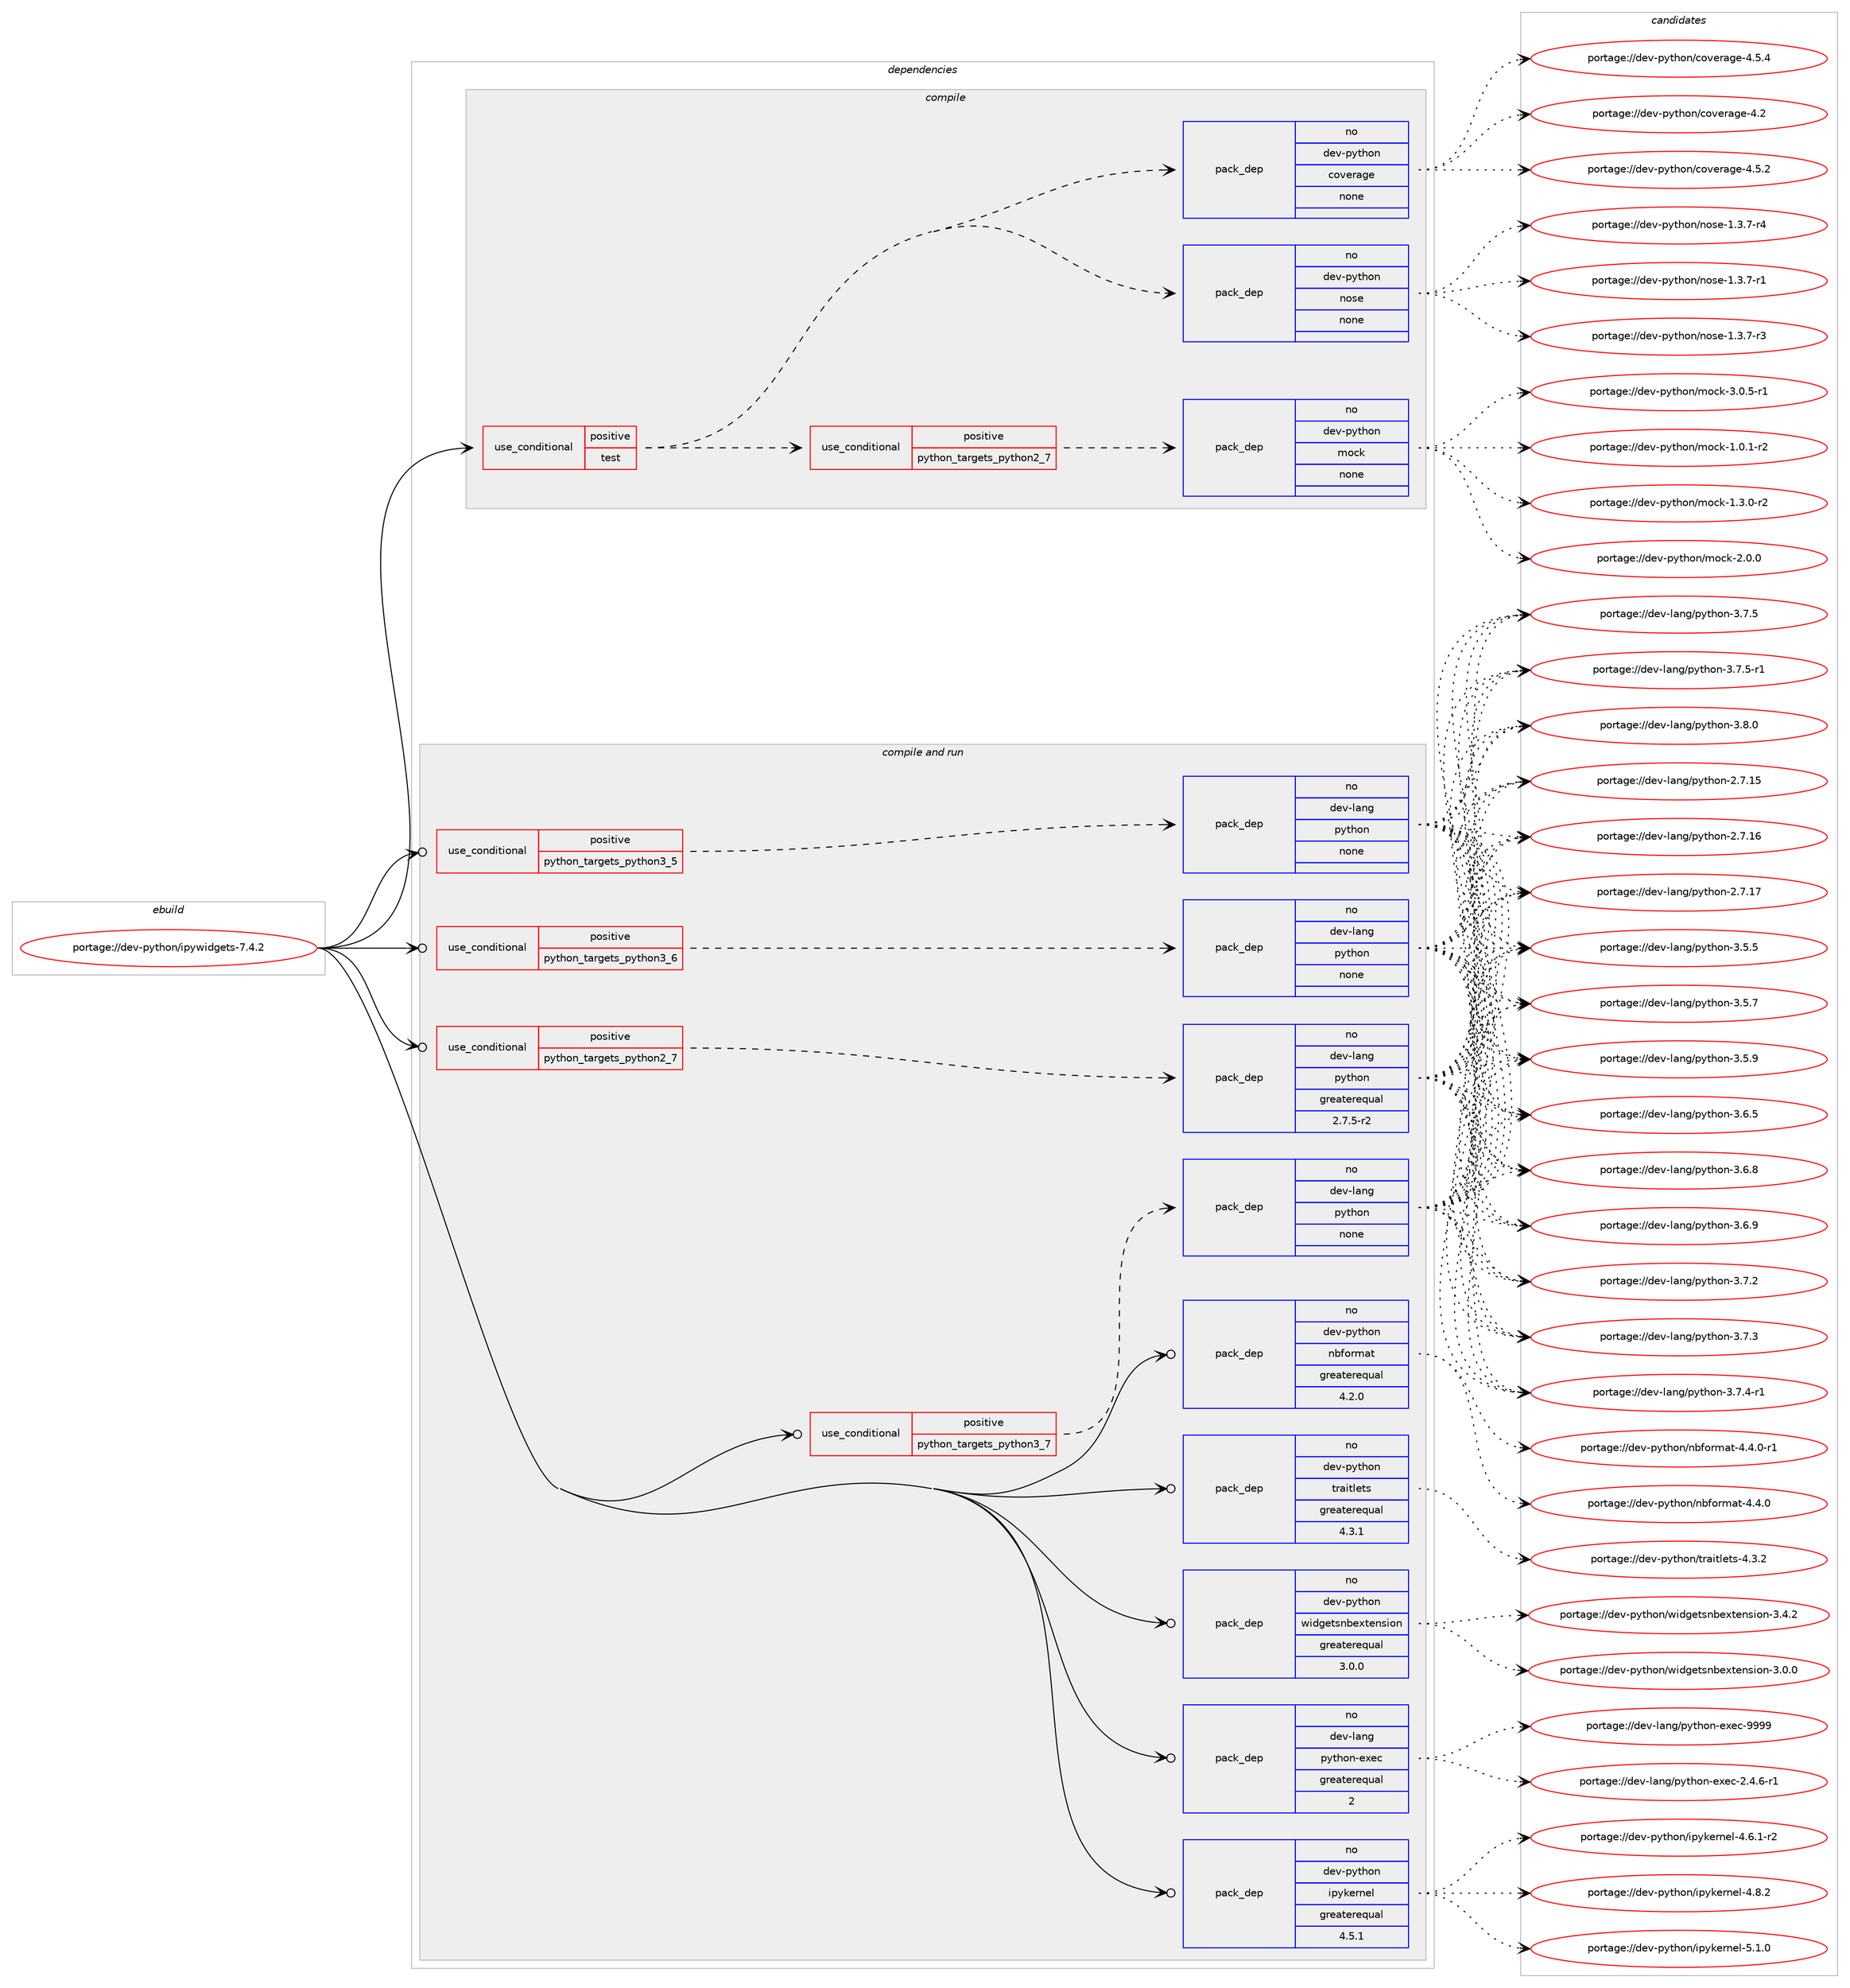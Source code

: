 digraph prolog {

# *************
# Graph options
# *************

newrank=true;
concentrate=true;
compound=true;
graph [rankdir=LR,fontname=Helvetica,fontsize=10,ranksep=1.5];#, ranksep=2.5, nodesep=0.2];
edge  [arrowhead=vee];
node  [fontname=Helvetica,fontsize=10];

# **********
# The ebuild
# **********

subgraph cluster_leftcol {
color=gray;
rank=same;
label=<<i>ebuild</i>>;
id [label="portage://dev-python/ipywidgets-7.4.2", color=red, width=4, href="../dev-python/ipywidgets-7.4.2.svg"];
}

# ****************
# The dependencies
# ****************

subgraph cluster_midcol {
color=gray;
label=<<i>dependencies</i>>;
subgraph cluster_compile {
fillcolor="#eeeeee";
style=filled;
label=<<i>compile</i>>;
subgraph cond30304 {
dependency144870 [label=<<TABLE BORDER="0" CELLBORDER="1" CELLSPACING="0" CELLPADDING="4"><TR><TD ROWSPAN="3" CELLPADDING="10">use_conditional</TD></TR><TR><TD>positive</TD></TR><TR><TD>test</TD></TR></TABLE>>, shape=none, color=red];
subgraph cond30305 {
dependency144871 [label=<<TABLE BORDER="0" CELLBORDER="1" CELLSPACING="0" CELLPADDING="4"><TR><TD ROWSPAN="3" CELLPADDING="10">use_conditional</TD></TR><TR><TD>positive</TD></TR><TR><TD>python_targets_python2_7</TD></TR></TABLE>>, shape=none, color=red];
subgraph pack111246 {
dependency144872 [label=<<TABLE BORDER="0" CELLBORDER="1" CELLSPACING="0" CELLPADDING="4" WIDTH="220"><TR><TD ROWSPAN="6" CELLPADDING="30">pack_dep</TD></TR><TR><TD WIDTH="110">no</TD></TR><TR><TD>dev-python</TD></TR><TR><TD>mock</TD></TR><TR><TD>none</TD></TR><TR><TD></TD></TR></TABLE>>, shape=none, color=blue];
}
dependency144871:e -> dependency144872:w [weight=20,style="dashed",arrowhead="vee"];
}
dependency144870:e -> dependency144871:w [weight=20,style="dashed",arrowhead="vee"];
subgraph pack111247 {
dependency144873 [label=<<TABLE BORDER="0" CELLBORDER="1" CELLSPACING="0" CELLPADDING="4" WIDTH="220"><TR><TD ROWSPAN="6" CELLPADDING="30">pack_dep</TD></TR><TR><TD WIDTH="110">no</TD></TR><TR><TD>dev-python</TD></TR><TR><TD>nose</TD></TR><TR><TD>none</TD></TR><TR><TD></TD></TR></TABLE>>, shape=none, color=blue];
}
dependency144870:e -> dependency144873:w [weight=20,style="dashed",arrowhead="vee"];
subgraph pack111248 {
dependency144874 [label=<<TABLE BORDER="0" CELLBORDER="1" CELLSPACING="0" CELLPADDING="4" WIDTH="220"><TR><TD ROWSPAN="6" CELLPADDING="30">pack_dep</TD></TR><TR><TD WIDTH="110">no</TD></TR><TR><TD>dev-python</TD></TR><TR><TD>coverage</TD></TR><TR><TD>none</TD></TR><TR><TD></TD></TR></TABLE>>, shape=none, color=blue];
}
dependency144870:e -> dependency144874:w [weight=20,style="dashed",arrowhead="vee"];
}
id:e -> dependency144870:w [weight=20,style="solid",arrowhead="vee"];
}
subgraph cluster_compileandrun {
fillcolor="#eeeeee";
style=filled;
label=<<i>compile and run</i>>;
subgraph cond30306 {
dependency144875 [label=<<TABLE BORDER="0" CELLBORDER="1" CELLSPACING="0" CELLPADDING="4"><TR><TD ROWSPAN="3" CELLPADDING="10">use_conditional</TD></TR><TR><TD>positive</TD></TR><TR><TD>python_targets_python2_7</TD></TR></TABLE>>, shape=none, color=red];
subgraph pack111249 {
dependency144876 [label=<<TABLE BORDER="0" CELLBORDER="1" CELLSPACING="0" CELLPADDING="4" WIDTH="220"><TR><TD ROWSPAN="6" CELLPADDING="30">pack_dep</TD></TR><TR><TD WIDTH="110">no</TD></TR><TR><TD>dev-lang</TD></TR><TR><TD>python</TD></TR><TR><TD>greaterequal</TD></TR><TR><TD>2.7.5-r2</TD></TR></TABLE>>, shape=none, color=blue];
}
dependency144875:e -> dependency144876:w [weight=20,style="dashed",arrowhead="vee"];
}
id:e -> dependency144875:w [weight=20,style="solid",arrowhead="odotvee"];
subgraph cond30307 {
dependency144877 [label=<<TABLE BORDER="0" CELLBORDER="1" CELLSPACING="0" CELLPADDING="4"><TR><TD ROWSPAN="3" CELLPADDING="10">use_conditional</TD></TR><TR><TD>positive</TD></TR><TR><TD>python_targets_python3_5</TD></TR></TABLE>>, shape=none, color=red];
subgraph pack111250 {
dependency144878 [label=<<TABLE BORDER="0" CELLBORDER="1" CELLSPACING="0" CELLPADDING="4" WIDTH="220"><TR><TD ROWSPAN="6" CELLPADDING="30">pack_dep</TD></TR><TR><TD WIDTH="110">no</TD></TR><TR><TD>dev-lang</TD></TR><TR><TD>python</TD></TR><TR><TD>none</TD></TR><TR><TD></TD></TR></TABLE>>, shape=none, color=blue];
}
dependency144877:e -> dependency144878:w [weight=20,style="dashed",arrowhead="vee"];
}
id:e -> dependency144877:w [weight=20,style="solid",arrowhead="odotvee"];
subgraph cond30308 {
dependency144879 [label=<<TABLE BORDER="0" CELLBORDER="1" CELLSPACING="0" CELLPADDING="4"><TR><TD ROWSPAN="3" CELLPADDING="10">use_conditional</TD></TR><TR><TD>positive</TD></TR><TR><TD>python_targets_python3_6</TD></TR></TABLE>>, shape=none, color=red];
subgraph pack111251 {
dependency144880 [label=<<TABLE BORDER="0" CELLBORDER="1" CELLSPACING="0" CELLPADDING="4" WIDTH="220"><TR><TD ROWSPAN="6" CELLPADDING="30">pack_dep</TD></TR><TR><TD WIDTH="110">no</TD></TR><TR><TD>dev-lang</TD></TR><TR><TD>python</TD></TR><TR><TD>none</TD></TR><TR><TD></TD></TR></TABLE>>, shape=none, color=blue];
}
dependency144879:e -> dependency144880:w [weight=20,style="dashed",arrowhead="vee"];
}
id:e -> dependency144879:w [weight=20,style="solid",arrowhead="odotvee"];
subgraph cond30309 {
dependency144881 [label=<<TABLE BORDER="0" CELLBORDER="1" CELLSPACING="0" CELLPADDING="4"><TR><TD ROWSPAN="3" CELLPADDING="10">use_conditional</TD></TR><TR><TD>positive</TD></TR><TR><TD>python_targets_python3_7</TD></TR></TABLE>>, shape=none, color=red];
subgraph pack111252 {
dependency144882 [label=<<TABLE BORDER="0" CELLBORDER="1" CELLSPACING="0" CELLPADDING="4" WIDTH="220"><TR><TD ROWSPAN="6" CELLPADDING="30">pack_dep</TD></TR><TR><TD WIDTH="110">no</TD></TR><TR><TD>dev-lang</TD></TR><TR><TD>python</TD></TR><TR><TD>none</TD></TR><TR><TD></TD></TR></TABLE>>, shape=none, color=blue];
}
dependency144881:e -> dependency144882:w [weight=20,style="dashed",arrowhead="vee"];
}
id:e -> dependency144881:w [weight=20,style="solid",arrowhead="odotvee"];
subgraph pack111253 {
dependency144883 [label=<<TABLE BORDER="0" CELLBORDER="1" CELLSPACING="0" CELLPADDING="4" WIDTH="220"><TR><TD ROWSPAN="6" CELLPADDING="30">pack_dep</TD></TR><TR><TD WIDTH="110">no</TD></TR><TR><TD>dev-lang</TD></TR><TR><TD>python-exec</TD></TR><TR><TD>greaterequal</TD></TR><TR><TD>2</TD></TR></TABLE>>, shape=none, color=blue];
}
id:e -> dependency144883:w [weight=20,style="solid",arrowhead="odotvee"];
subgraph pack111254 {
dependency144884 [label=<<TABLE BORDER="0" CELLBORDER="1" CELLSPACING="0" CELLPADDING="4" WIDTH="220"><TR><TD ROWSPAN="6" CELLPADDING="30">pack_dep</TD></TR><TR><TD WIDTH="110">no</TD></TR><TR><TD>dev-python</TD></TR><TR><TD>ipykernel</TD></TR><TR><TD>greaterequal</TD></TR><TR><TD>4.5.1</TD></TR></TABLE>>, shape=none, color=blue];
}
id:e -> dependency144884:w [weight=20,style="solid",arrowhead="odotvee"];
subgraph pack111255 {
dependency144885 [label=<<TABLE BORDER="0" CELLBORDER="1" CELLSPACING="0" CELLPADDING="4" WIDTH="220"><TR><TD ROWSPAN="6" CELLPADDING="30">pack_dep</TD></TR><TR><TD WIDTH="110">no</TD></TR><TR><TD>dev-python</TD></TR><TR><TD>nbformat</TD></TR><TR><TD>greaterequal</TD></TR><TR><TD>4.2.0</TD></TR></TABLE>>, shape=none, color=blue];
}
id:e -> dependency144885:w [weight=20,style="solid",arrowhead="odotvee"];
subgraph pack111256 {
dependency144886 [label=<<TABLE BORDER="0" CELLBORDER="1" CELLSPACING="0" CELLPADDING="4" WIDTH="220"><TR><TD ROWSPAN="6" CELLPADDING="30">pack_dep</TD></TR><TR><TD WIDTH="110">no</TD></TR><TR><TD>dev-python</TD></TR><TR><TD>traitlets</TD></TR><TR><TD>greaterequal</TD></TR><TR><TD>4.3.1</TD></TR></TABLE>>, shape=none, color=blue];
}
id:e -> dependency144886:w [weight=20,style="solid",arrowhead="odotvee"];
subgraph pack111257 {
dependency144887 [label=<<TABLE BORDER="0" CELLBORDER="1" CELLSPACING="0" CELLPADDING="4" WIDTH="220"><TR><TD ROWSPAN="6" CELLPADDING="30">pack_dep</TD></TR><TR><TD WIDTH="110">no</TD></TR><TR><TD>dev-python</TD></TR><TR><TD>widgetsnbextension</TD></TR><TR><TD>greaterequal</TD></TR><TR><TD>3.0.0</TD></TR></TABLE>>, shape=none, color=blue];
}
id:e -> dependency144887:w [weight=20,style="solid",arrowhead="odotvee"];
}
subgraph cluster_run {
fillcolor="#eeeeee";
style=filled;
label=<<i>run</i>>;
}
}

# **************
# The candidates
# **************

subgraph cluster_choices {
rank=same;
color=gray;
label=<<i>candidates</i>>;

subgraph choice111246 {
color=black;
nodesep=1;
choiceportage1001011184511212111610411111047109111991074549464846494511450 [label="portage://dev-python/mock-1.0.1-r2", color=red, width=4,href="../dev-python/mock-1.0.1-r2.svg"];
choiceportage1001011184511212111610411111047109111991074549465146484511450 [label="portage://dev-python/mock-1.3.0-r2", color=red, width=4,href="../dev-python/mock-1.3.0-r2.svg"];
choiceportage100101118451121211161041111104710911199107455046484648 [label="portage://dev-python/mock-2.0.0", color=red, width=4,href="../dev-python/mock-2.0.0.svg"];
choiceportage1001011184511212111610411111047109111991074551464846534511449 [label="portage://dev-python/mock-3.0.5-r1", color=red, width=4,href="../dev-python/mock-3.0.5-r1.svg"];
dependency144872:e -> choiceportage1001011184511212111610411111047109111991074549464846494511450:w [style=dotted,weight="100"];
dependency144872:e -> choiceportage1001011184511212111610411111047109111991074549465146484511450:w [style=dotted,weight="100"];
dependency144872:e -> choiceportage100101118451121211161041111104710911199107455046484648:w [style=dotted,weight="100"];
dependency144872:e -> choiceportage1001011184511212111610411111047109111991074551464846534511449:w [style=dotted,weight="100"];
}
subgraph choice111247 {
color=black;
nodesep=1;
choiceportage10010111845112121116104111110471101111151014549465146554511449 [label="portage://dev-python/nose-1.3.7-r1", color=red, width=4,href="../dev-python/nose-1.3.7-r1.svg"];
choiceportage10010111845112121116104111110471101111151014549465146554511451 [label="portage://dev-python/nose-1.3.7-r3", color=red, width=4,href="../dev-python/nose-1.3.7-r3.svg"];
choiceportage10010111845112121116104111110471101111151014549465146554511452 [label="portage://dev-python/nose-1.3.7-r4", color=red, width=4,href="../dev-python/nose-1.3.7-r4.svg"];
dependency144873:e -> choiceportage10010111845112121116104111110471101111151014549465146554511449:w [style=dotted,weight="100"];
dependency144873:e -> choiceportage10010111845112121116104111110471101111151014549465146554511451:w [style=dotted,weight="100"];
dependency144873:e -> choiceportage10010111845112121116104111110471101111151014549465146554511452:w [style=dotted,weight="100"];
}
subgraph choice111248 {
color=black;
nodesep=1;
choiceportage1001011184511212111610411111047991111181011149710310145524650 [label="portage://dev-python/coverage-4.2", color=red, width=4,href="../dev-python/coverage-4.2.svg"];
choiceportage10010111845112121116104111110479911111810111497103101455246534650 [label="portage://dev-python/coverage-4.5.2", color=red, width=4,href="../dev-python/coverage-4.5.2.svg"];
choiceportage10010111845112121116104111110479911111810111497103101455246534652 [label="portage://dev-python/coverage-4.5.4", color=red, width=4,href="../dev-python/coverage-4.5.4.svg"];
dependency144874:e -> choiceportage1001011184511212111610411111047991111181011149710310145524650:w [style=dotted,weight="100"];
dependency144874:e -> choiceportage10010111845112121116104111110479911111810111497103101455246534650:w [style=dotted,weight="100"];
dependency144874:e -> choiceportage10010111845112121116104111110479911111810111497103101455246534652:w [style=dotted,weight="100"];
}
subgraph choice111249 {
color=black;
nodesep=1;
choiceportage10010111845108971101034711212111610411111045504655464953 [label="portage://dev-lang/python-2.7.15", color=red, width=4,href="../dev-lang/python-2.7.15.svg"];
choiceportage10010111845108971101034711212111610411111045504655464954 [label="portage://dev-lang/python-2.7.16", color=red, width=4,href="../dev-lang/python-2.7.16.svg"];
choiceportage10010111845108971101034711212111610411111045504655464955 [label="portage://dev-lang/python-2.7.17", color=red, width=4,href="../dev-lang/python-2.7.17.svg"];
choiceportage100101118451089711010347112121116104111110455146534653 [label="portage://dev-lang/python-3.5.5", color=red, width=4,href="../dev-lang/python-3.5.5.svg"];
choiceportage100101118451089711010347112121116104111110455146534655 [label="portage://dev-lang/python-3.5.7", color=red, width=4,href="../dev-lang/python-3.5.7.svg"];
choiceportage100101118451089711010347112121116104111110455146534657 [label="portage://dev-lang/python-3.5.9", color=red, width=4,href="../dev-lang/python-3.5.9.svg"];
choiceportage100101118451089711010347112121116104111110455146544653 [label="portage://dev-lang/python-3.6.5", color=red, width=4,href="../dev-lang/python-3.6.5.svg"];
choiceportage100101118451089711010347112121116104111110455146544656 [label="portage://dev-lang/python-3.6.8", color=red, width=4,href="../dev-lang/python-3.6.8.svg"];
choiceportage100101118451089711010347112121116104111110455146544657 [label="portage://dev-lang/python-3.6.9", color=red, width=4,href="../dev-lang/python-3.6.9.svg"];
choiceportage100101118451089711010347112121116104111110455146554650 [label="portage://dev-lang/python-3.7.2", color=red, width=4,href="../dev-lang/python-3.7.2.svg"];
choiceportage100101118451089711010347112121116104111110455146554651 [label="portage://dev-lang/python-3.7.3", color=red, width=4,href="../dev-lang/python-3.7.3.svg"];
choiceportage1001011184510897110103471121211161041111104551465546524511449 [label="portage://dev-lang/python-3.7.4-r1", color=red, width=4,href="../dev-lang/python-3.7.4-r1.svg"];
choiceportage100101118451089711010347112121116104111110455146554653 [label="portage://dev-lang/python-3.7.5", color=red, width=4,href="../dev-lang/python-3.7.5.svg"];
choiceportage1001011184510897110103471121211161041111104551465546534511449 [label="portage://dev-lang/python-3.7.5-r1", color=red, width=4,href="../dev-lang/python-3.7.5-r1.svg"];
choiceportage100101118451089711010347112121116104111110455146564648 [label="portage://dev-lang/python-3.8.0", color=red, width=4,href="../dev-lang/python-3.8.0.svg"];
dependency144876:e -> choiceportage10010111845108971101034711212111610411111045504655464953:w [style=dotted,weight="100"];
dependency144876:e -> choiceportage10010111845108971101034711212111610411111045504655464954:w [style=dotted,weight="100"];
dependency144876:e -> choiceportage10010111845108971101034711212111610411111045504655464955:w [style=dotted,weight="100"];
dependency144876:e -> choiceportage100101118451089711010347112121116104111110455146534653:w [style=dotted,weight="100"];
dependency144876:e -> choiceportage100101118451089711010347112121116104111110455146534655:w [style=dotted,weight="100"];
dependency144876:e -> choiceportage100101118451089711010347112121116104111110455146534657:w [style=dotted,weight="100"];
dependency144876:e -> choiceportage100101118451089711010347112121116104111110455146544653:w [style=dotted,weight="100"];
dependency144876:e -> choiceportage100101118451089711010347112121116104111110455146544656:w [style=dotted,weight="100"];
dependency144876:e -> choiceportage100101118451089711010347112121116104111110455146544657:w [style=dotted,weight="100"];
dependency144876:e -> choiceportage100101118451089711010347112121116104111110455146554650:w [style=dotted,weight="100"];
dependency144876:e -> choiceportage100101118451089711010347112121116104111110455146554651:w [style=dotted,weight="100"];
dependency144876:e -> choiceportage1001011184510897110103471121211161041111104551465546524511449:w [style=dotted,weight="100"];
dependency144876:e -> choiceportage100101118451089711010347112121116104111110455146554653:w [style=dotted,weight="100"];
dependency144876:e -> choiceportage1001011184510897110103471121211161041111104551465546534511449:w [style=dotted,weight="100"];
dependency144876:e -> choiceportage100101118451089711010347112121116104111110455146564648:w [style=dotted,weight="100"];
}
subgraph choice111250 {
color=black;
nodesep=1;
choiceportage10010111845108971101034711212111610411111045504655464953 [label="portage://dev-lang/python-2.7.15", color=red, width=4,href="../dev-lang/python-2.7.15.svg"];
choiceportage10010111845108971101034711212111610411111045504655464954 [label="portage://dev-lang/python-2.7.16", color=red, width=4,href="../dev-lang/python-2.7.16.svg"];
choiceportage10010111845108971101034711212111610411111045504655464955 [label="portage://dev-lang/python-2.7.17", color=red, width=4,href="../dev-lang/python-2.7.17.svg"];
choiceportage100101118451089711010347112121116104111110455146534653 [label="portage://dev-lang/python-3.5.5", color=red, width=4,href="../dev-lang/python-3.5.5.svg"];
choiceportage100101118451089711010347112121116104111110455146534655 [label="portage://dev-lang/python-3.5.7", color=red, width=4,href="../dev-lang/python-3.5.7.svg"];
choiceportage100101118451089711010347112121116104111110455146534657 [label="portage://dev-lang/python-3.5.9", color=red, width=4,href="../dev-lang/python-3.5.9.svg"];
choiceportage100101118451089711010347112121116104111110455146544653 [label="portage://dev-lang/python-3.6.5", color=red, width=4,href="../dev-lang/python-3.6.5.svg"];
choiceportage100101118451089711010347112121116104111110455146544656 [label="portage://dev-lang/python-3.6.8", color=red, width=4,href="../dev-lang/python-3.6.8.svg"];
choiceportage100101118451089711010347112121116104111110455146544657 [label="portage://dev-lang/python-3.6.9", color=red, width=4,href="../dev-lang/python-3.6.9.svg"];
choiceportage100101118451089711010347112121116104111110455146554650 [label="portage://dev-lang/python-3.7.2", color=red, width=4,href="../dev-lang/python-3.7.2.svg"];
choiceportage100101118451089711010347112121116104111110455146554651 [label="portage://dev-lang/python-3.7.3", color=red, width=4,href="../dev-lang/python-3.7.3.svg"];
choiceportage1001011184510897110103471121211161041111104551465546524511449 [label="portage://dev-lang/python-3.7.4-r1", color=red, width=4,href="../dev-lang/python-3.7.4-r1.svg"];
choiceportage100101118451089711010347112121116104111110455146554653 [label="portage://dev-lang/python-3.7.5", color=red, width=4,href="../dev-lang/python-3.7.5.svg"];
choiceportage1001011184510897110103471121211161041111104551465546534511449 [label="portage://dev-lang/python-3.7.5-r1", color=red, width=4,href="../dev-lang/python-3.7.5-r1.svg"];
choiceportage100101118451089711010347112121116104111110455146564648 [label="portage://dev-lang/python-3.8.0", color=red, width=4,href="../dev-lang/python-3.8.0.svg"];
dependency144878:e -> choiceportage10010111845108971101034711212111610411111045504655464953:w [style=dotted,weight="100"];
dependency144878:e -> choiceportage10010111845108971101034711212111610411111045504655464954:w [style=dotted,weight="100"];
dependency144878:e -> choiceportage10010111845108971101034711212111610411111045504655464955:w [style=dotted,weight="100"];
dependency144878:e -> choiceportage100101118451089711010347112121116104111110455146534653:w [style=dotted,weight="100"];
dependency144878:e -> choiceportage100101118451089711010347112121116104111110455146534655:w [style=dotted,weight="100"];
dependency144878:e -> choiceportage100101118451089711010347112121116104111110455146534657:w [style=dotted,weight="100"];
dependency144878:e -> choiceportage100101118451089711010347112121116104111110455146544653:w [style=dotted,weight="100"];
dependency144878:e -> choiceportage100101118451089711010347112121116104111110455146544656:w [style=dotted,weight="100"];
dependency144878:e -> choiceportage100101118451089711010347112121116104111110455146544657:w [style=dotted,weight="100"];
dependency144878:e -> choiceportage100101118451089711010347112121116104111110455146554650:w [style=dotted,weight="100"];
dependency144878:e -> choiceportage100101118451089711010347112121116104111110455146554651:w [style=dotted,weight="100"];
dependency144878:e -> choiceportage1001011184510897110103471121211161041111104551465546524511449:w [style=dotted,weight="100"];
dependency144878:e -> choiceportage100101118451089711010347112121116104111110455146554653:w [style=dotted,weight="100"];
dependency144878:e -> choiceportage1001011184510897110103471121211161041111104551465546534511449:w [style=dotted,weight="100"];
dependency144878:e -> choiceportage100101118451089711010347112121116104111110455146564648:w [style=dotted,weight="100"];
}
subgraph choice111251 {
color=black;
nodesep=1;
choiceportage10010111845108971101034711212111610411111045504655464953 [label="portage://dev-lang/python-2.7.15", color=red, width=4,href="../dev-lang/python-2.7.15.svg"];
choiceportage10010111845108971101034711212111610411111045504655464954 [label="portage://dev-lang/python-2.7.16", color=red, width=4,href="../dev-lang/python-2.7.16.svg"];
choiceportage10010111845108971101034711212111610411111045504655464955 [label="portage://dev-lang/python-2.7.17", color=red, width=4,href="../dev-lang/python-2.7.17.svg"];
choiceportage100101118451089711010347112121116104111110455146534653 [label="portage://dev-lang/python-3.5.5", color=red, width=4,href="../dev-lang/python-3.5.5.svg"];
choiceportage100101118451089711010347112121116104111110455146534655 [label="portage://dev-lang/python-3.5.7", color=red, width=4,href="../dev-lang/python-3.5.7.svg"];
choiceportage100101118451089711010347112121116104111110455146534657 [label="portage://dev-lang/python-3.5.9", color=red, width=4,href="../dev-lang/python-3.5.9.svg"];
choiceportage100101118451089711010347112121116104111110455146544653 [label="portage://dev-lang/python-3.6.5", color=red, width=4,href="../dev-lang/python-3.6.5.svg"];
choiceportage100101118451089711010347112121116104111110455146544656 [label="portage://dev-lang/python-3.6.8", color=red, width=4,href="../dev-lang/python-3.6.8.svg"];
choiceportage100101118451089711010347112121116104111110455146544657 [label="portage://dev-lang/python-3.6.9", color=red, width=4,href="../dev-lang/python-3.6.9.svg"];
choiceportage100101118451089711010347112121116104111110455146554650 [label="portage://dev-lang/python-3.7.2", color=red, width=4,href="../dev-lang/python-3.7.2.svg"];
choiceportage100101118451089711010347112121116104111110455146554651 [label="portage://dev-lang/python-3.7.3", color=red, width=4,href="../dev-lang/python-3.7.3.svg"];
choiceportage1001011184510897110103471121211161041111104551465546524511449 [label="portage://dev-lang/python-3.7.4-r1", color=red, width=4,href="../dev-lang/python-3.7.4-r1.svg"];
choiceportage100101118451089711010347112121116104111110455146554653 [label="portage://dev-lang/python-3.7.5", color=red, width=4,href="../dev-lang/python-3.7.5.svg"];
choiceportage1001011184510897110103471121211161041111104551465546534511449 [label="portage://dev-lang/python-3.7.5-r1", color=red, width=4,href="../dev-lang/python-3.7.5-r1.svg"];
choiceportage100101118451089711010347112121116104111110455146564648 [label="portage://dev-lang/python-3.8.0", color=red, width=4,href="../dev-lang/python-3.8.0.svg"];
dependency144880:e -> choiceportage10010111845108971101034711212111610411111045504655464953:w [style=dotted,weight="100"];
dependency144880:e -> choiceportage10010111845108971101034711212111610411111045504655464954:w [style=dotted,weight="100"];
dependency144880:e -> choiceportage10010111845108971101034711212111610411111045504655464955:w [style=dotted,weight="100"];
dependency144880:e -> choiceportage100101118451089711010347112121116104111110455146534653:w [style=dotted,weight="100"];
dependency144880:e -> choiceportage100101118451089711010347112121116104111110455146534655:w [style=dotted,weight="100"];
dependency144880:e -> choiceportage100101118451089711010347112121116104111110455146534657:w [style=dotted,weight="100"];
dependency144880:e -> choiceportage100101118451089711010347112121116104111110455146544653:w [style=dotted,weight="100"];
dependency144880:e -> choiceportage100101118451089711010347112121116104111110455146544656:w [style=dotted,weight="100"];
dependency144880:e -> choiceportage100101118451089711010347112121116104111110455146544657:w [style=dotted,weight="100"];
dependency144880:e -> choiceportage100101118451089711010347112121116104111110455146554650:w [style=dotted,weight="100"];
dependency144880:e -> choiceportage100101118451089711010347112121116104111110455146554651:w [style=dotted,weight="100"];
dependency144880:e -> choiceportage1001011184510897110103471121211161041111104551465546524511449:w [style=dotted,weight="100"];
dependency144880:e -> choiceportage100101118451089711010347112121116104111110455146554653:w [style=dotted,weight="100"];
dependency144880:e -> choiceportage1001011184510897110103471121211161041111104551465546534511449:w [style=dotted,weight="100"];
dependency144880:e -> choiceportage100101118451089711010347112121116104111110455146564648:w [style=dotted,weight="100"];
}
subgraph choice111252 {
color=black;
nodesep=1;
choiceportage10010111845108971101034711212111610411111045504655464953 [label="portage://dev-lang/python-2.7.15", color=red, width=4,href="../dev-lang/python-2.7.15.svg"];
choiceportage10010111845108971101034711212111610411111045504655464954 [label="portage://dev-lang/python-2.7.16", color=red, width=4,href="../dev-lang/python-2.7.16.svg"];
choiceportage10010111845108971101034711212111610411111045504655464955 [label="portage://dev-lang/python-2.7.17", color=red, width=4,href="../dev-lang/python-2.7.17.svg"];
choiceportage100101118451089711010347112121116104111110455146534653 [label="portage://dev-lang/python-3.5.5", color=red, width=4,href="../dev-lang/python-3.5.5.svg"];
choiceportage100101118451089711010347112121116104111110455146534655 [label="portage://dev-lang/python-3.5.7", color=red, width=4,href="../dev-lang/python-3.5.7.svg"];
choiceportage100101118451089711010347112121116104111110455146534657 [label="portage://dev-lang/python-3.5.9", color=red, width=4,href="../dev-lang/python-3.5.9.svg"];
choiceportage100101118451089711010347112121116104111110455146544653 [label="portage://dev-lang/python-3.6.5", color=red, width=4,href="../dev-lang/python-3.6.5.svg"];
choiceportage100101118451089711010347112121116104111110455146544656 [label="portage://dev-lang/python-3.6.8", color=red, width=4,href="../dev-lang/python-3.6.8.svg"];
choiceportage100101118451089711010347112121116104111110455146544657 [label="portage://dev-lang/python-3.6.9", color=red, width=4,href="../dev-lang/python-3.6.9.svg"];
choiceportage100101118451089711010347112121116104111110455146554650 [label="portage://dev-lang/python-3.7.2", color=red, width=4,href="../dev-lang/python-3.7.2.svg"];
choiceportage100101118451089711010347112121116104111110455146554651 [label="portage://dev-lang/python-3.7.3", color=red, width=4,href="../dev-lang/python-3.7.3.svg"];
choiceportage1001011184510897110103471121211161041111104551465546524511449 [label="portage://dev-lang/python-3.7.4-r1", color=red, width=4,href="../dev-lang/python-3.7.4-r1.svg"];
choiceportage100101118451089711010347112121116104111110455146554653 [label="portage://dev-lang/python-3.7.5", color=red, width=4,href="../dev-lang/python-3.7.5.svg"];
choiceportage1001011184510897110103471121211161041111104551465546534511449 [label="portage://dev-lang/python-3.7.5-r1", color=red, width=4,href="../dev-lang/python-3.7.5-r1.svg"];
choiceportage100101118451089711010347112121116104111110455146564648 [label="portage://dev-lang/python-3.8.0", color=red, width=4,href="../dev-lang/python-3.8.0.svg"];
dependency144882:e -> choiceportage10010111845108971101034711212111610411111045504655464953:w [style=dotted,weight="100"];
dependency144882:e -> choiceportage10010111845108971101034711212111610411111045504655464954:w [style=dotted,weight="100"];
dependency144882:e -> choiceportage10010111845108971101034711212111610411111045504655464955:w [style=dotted,weight="100"];
dependency144882:e -> choiceportage100101118451089711010347112121116104111110455146534653:w [style=dotted,weight="100"];
dependency144882:e -> choiceportage100101118451089711010347112121116104111110455146534655:w [style=dotted,weight="100"];
dependency144882:e -> choiceportage100101118451089711010347112121116104111110455146534657:w [style=dotted,weight="100"];
dependency144882:e -> choiceportage100101118451089711010347112121116104111110455146544653:w [style=dotted,weight="100"];
dependency144882:e -> choiceportage100101118451089711010347112121116104111110455146544656:w [style=dotted,weight="100"];
dependency144882:e -> choiceportage100101118451089711010347112121116104111110455146544657:w [style=dotted,weight="100"];
dependency144882:e -> choiceportage100101118451089711010347112121116104111110455146554650:w [style=dotted,weight="100"];
dependency144882:e -> choiceportage100101118451089711010347112121116104111110455146554651:w [style=dotted,weight="100"];
dependency144882:e -> choiceportage1001011184510897110103471121211161041111104551465546524511449:w [style=dotted,weight="100"];
dependency144882:e -> choiceportage100101118451089711010347112121116104111110455146554653:w [style=dotted,weight="100"];
dependency144882:e -> choiceportage1001011184510897110103471121211161041111104551465546534511449:w [style=dotted,weight="100"];
dependency144882:e -> choiceportage100101118451089711010347112121116104111110455146564648:w [style=dotted,weight="100"];
}
subgraph choice111253 {
color=black;
nodesep=1;
choiceportage10010111845108971101034711212111610411111045101120101994550465246544511449 [label="portage://dev-lang/python-exec-2.4.6-r1", color=red, width=4,href="../dev-lang/python-exec-2.4.6-r1.svg"];
choiceportage10010111845108971101034711212111610411111045101120101994557575757 [label="portage://dev-lang/python-exec-9999", color=red, width=4,href="../dev-lang/python-exec-9999.svg"];
dependency144883:e -> choiceportage10010111845108971101034711212111610411111045101120101994550465246544511449:w [style=dotted,weight="100"];
dependency144883:e -> choiceportage10010111845108971101034711212111610411111045101120101994557575757:w [style=dotted,weight="100"];
}
subgraph choice111254 {
color=black;
nodesep=1;
choiceportage10010111845112121116104111110471051121211071011141101011084552465446494511450 [label="portage://dev-python/ipykernel-4.6.1-r2", color=red, width=4,href="../dev-python/ipykernel-4.6.1-r2.svg"];
choiceportage1001011184511212111610411111047105112121107101114110101108455246564650 [label="portage://dev-python/ipykernel-4.8.2", color=red, width=4,href="../dev-python/ipykernel-4.8.2.svg"];
choiceportage1001011184511212111610411111047105112121107101114110101108455346494648 [label="portage://dev-python/ipykernel-5.1.0", color=red, width=4,href="../dev-python/ipykernel-5.1.0.svg"];
dependency144884:e -> choiceportage10010111845112121116104111110471051121211071011141101011084552465446494511450:w [style=dotted,weight="100"];
dependency144884:e -> choiceportage1001011184511212111610411111047105112121107101114110101108455246564650:w [style=dotted,weight="100"];
dependency144884:e -> choiceportage1001011184511212111610411111047105112121107101114110101108455346494648:w [style=dotted,weight="100"];
}
subgraph choice111255 {
color=black;
nodesep=1;
choiceportage10010111845112121116104111110471109810211111410997116455246524648 [label="portage://dev-python/nbformat-4.4.0", color=red, width=4,href="../dev-python/nbformat-4.4.0.svg"];
choiceportage100101118451121211161041111104711098102111114109971164552465246484511449 [label="portage://dev-python/nbformat-4.4.0-r1", color=red, width=4,href="../dev-python/nbformat-4.4.0-r1.svg"];
dependency144885:e -> choiceportage10010111845112121116104111110471109810211111410997116455246524648:w [style=dotted,weight="100"];
dependency144885:e -> choiceportage100101118451121211161041111104711098102111114109971164552465246484511449:w [style=dotted,weight="100"];
}
subgraph choice111256 {
color=black;
nodesep=1;
choiceportage100101118451121211161041111104711611497105116108101116115455246514650 [label="portage://dev-python/traitlets-4.3.2", color=red, width=4,href="../dev-python/traitlets-4.3.2.svg"];
dependency144886:e -> choiceportage100101118451121211161041111104711611497105116108101116115455246514650:w [style=dotted,weight="100"];
}
subgraph choice111257 {
color=black;
nodesep=1;
choiceportage100101118451121211161041111104711910510010310111611511098101120116101110115105111110455146484648 [label="portage://dev-python/widgetsnbextension-3.0.0", color=red, width=4,href="../dev-python/widgetsnbextension-3.0.0.svg"];
choiceportage100101118451121211161041111104711910510010310111611511098101120116101110115105111110455146524650 [label="portage://dev-python/widgetsnbextension-3.4.2", color=red, width=4,href="../dev-python/widgetsnbextension-3.4.2.svg"];
dependency144887:e -> choiceportage100101118451121211161041111104711910510010310111611511098101120116101110115105111110455146484648:w [style=dotted,weight="100"];
dependency144887:e -> choiceportage100101118451121211161041111104711910510010310111611511098101120116101110115105111110455146524650:w [style=dotted,weight="100"];
}
}

}
